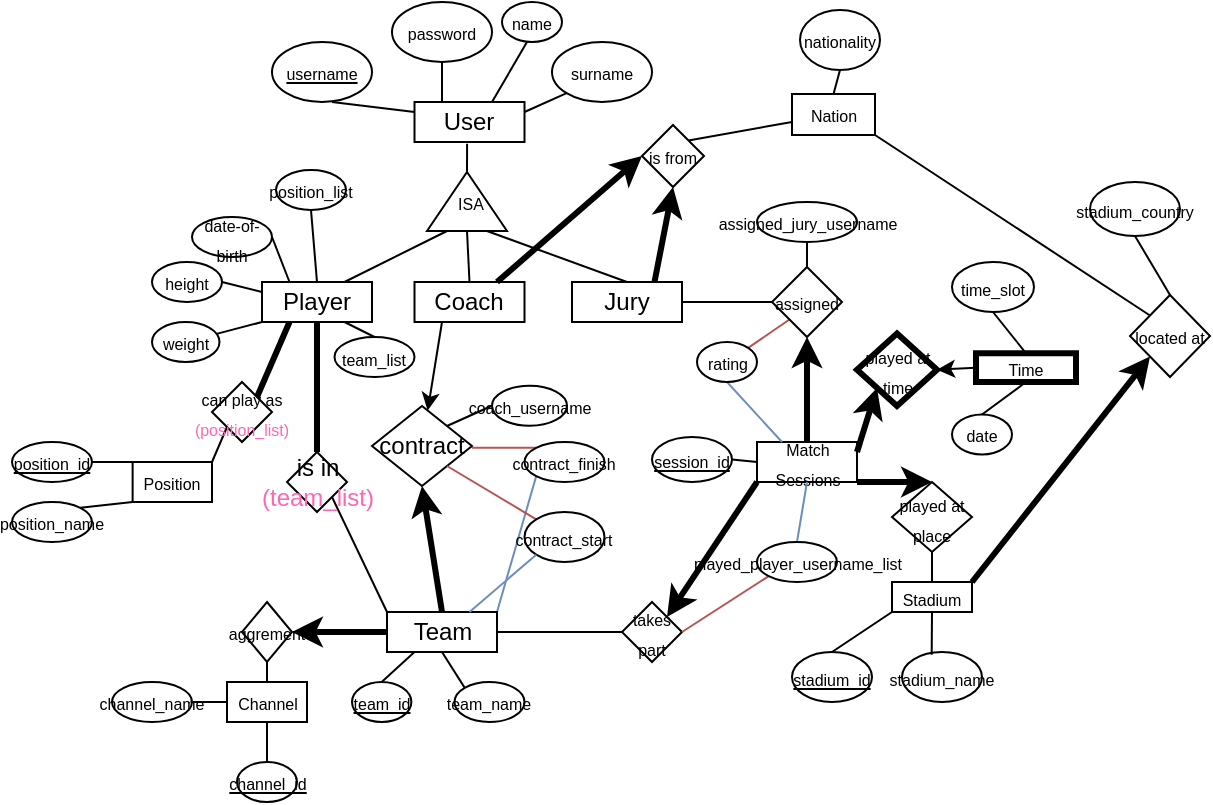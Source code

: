 <mxfile version="24.0.7" type="github">
  <diagram id="R2lEEEUBdFMjLlhIrx00" name="Page-1">
    <mxGraphModel dx="905" dy="455" grid="0" gridSize="10" guides="1" tooltips="1" connect="1" arrows="1" fold="1" page="1" pageScale="1" pageWidth="850" pageHeight="1100" background="#ffffff" math="0" shadow="0" extFonts="Permanent Marker^https://fonts.googleapis.com/css?family=Permanent+Marker">
      <root>
        <mxCell id="0" />
        <mxCell id="1" parent="0" />
        <mxCell id="NbPGqInugCmnnlXN2Xtu-7" style="rounded=0;orthogonalLoop=1;jettySize=auto;html=1;exitX=0.25;exitY=0;exitDx=0;exitDy=0;entryX=0.5;entryY=1;entryDx=0;entryDy=0;endArrow=none;endFill=0;" parent="1" source="NbPGqInugCmnnlXN2Xtu-1" target="NbPGqInugCmnnlXN2Xtu-3" edge="1">
          <mxGeometry relative="1" as="geometry" />
        </mxCell>
        <mxCell id="NbPGqInugCmnnlXN2Xtu-8" style="rounded=0;orthogonalLoop=1;jettySize=auto;html=1;exitX=0.75;exitY=0;exitDx=0;exitDy=0;entryX=0.5;entryY=1;entryDx=0;entryDy=0;endArrow=none;endFill=0;" parent="1" edge="1">
          <mxGeometry relative="1" as="geometry">
            <mxPoint x="350" y="270" as="sourcePoint" />
            <mxPoint x="367.5" y="240" as="targetPoint" />
          </mxGeometry>
        </mxCell>
        <mxCell id="NbPGqInugCmnnlXN2Xtu-11" style="rounded=0;orthogonalLoop=1;jettySize=auto;html=1;exitX=1;exitY=0.25;exitDx=0;exitDy=0;entryX=0;entryY=1;entryDx=0;entryDy=0;endArrow=none;endFill=0;" parent="1" source="NbPGqInugCmnnlXN2Xtu-1" target="NbPGqInugCmnnlXN2Xtu-5" edge="1">
          <mxGeometry relative="1" as="geometry" />
        </mxCell>
        <mxCell id="NbPGqInugCmnnlXN2Xtu-1" value="User" style="rounded=0;whiteSpace=wrap;html=1;" parent="1" vertex="1">
          <mxGeometry x="311.25" y="270" width="55" height="20" as="geometry" />
        </mxCell>
        <mxCell id="NbPGqInugCmnnlXN2Xtu-2" value="&lt;font style=&quot;font-size: 8px;&quot;&gt;&lt;u&gt;username&lt;/u&gt;&lt;/font&gt;" style="ellipse;whiteSpace=wrap;html=1;" parent="1" vertex="1">
          <mxGeometry x="240" y="240" width="50" height="30" as="geometry" />
        </mxCell>
        <mxCell id="NbPGqInugCmnnlXN2Xtu-3" value="&lt;font style=&quot;font-size: 8px;&quot;&gt;password&lt;/font&gt;" style="ellipse;whiteSpace=wrap;html=1;" parent="1" vertex="1">
          <mxGeometry x="300" y="220" width="50" height="30" as="geometry" />
        </mxCell>
        <mxCell id="NbPGqInugCmnnlXN2Xtu-4" value="&lt;font style=&quot;font-size: 8px;&quot;&gt;name&lt;/font&gt;" style="ellipse;whiteSpace=wrap;html=1;" parent="1" vertex="1">
          <mxGeometry x="355" y="220" width="30" height="20" as="geometry" />
        </mxCell>
        <mxCell id="NbPGqInugCmnnlXN2Xtu-5" value="&lt;font style=&quot;font-size: 8px;&quot;&gt;surname&lt;/font&gt;" style="ellipse;whiteSpace=wrap;html=1;" parent="1" vertex="1">
          <mxGeometry x="380" y="240" width="50" height="30" as="geometry" />
        </mxCell>
        <mxCell id="NbPGqInugCmnnlXN2Xtu-12" style="rounded=0;orthogonalLoop=1;jettySize=auto;html=1;exitX=0;exitY=0.25;exitDx=0;exitDy=0;entryX=0.6;entryY=1;entryDx=0;entryDy=0;entryPerimeter=0;endArrow=none;endFill=0;" parent="1" source="NbPGqInugCmnnlXN2Xtu-1" target="NbPGqInugCmnnlXN2Xtu-2" edge="1">
          <mxGeometry relative="1" as="geometry" />
        </mxCell>
        <mxCell id="NbPGqInugCmnnlXN2Xtu-14" value="" style="triangle;whiteSpace=wrap;html=1;rotation=-90;" parent="1" vertex="1">
          <mxGeometry x="322.75" y="299.75" width="29.5" height="40" as="geometry" />
        </mxCell>
        <mxCell id="NbPGqInugCmnnlXN2Xtu-15" value="&lt;font style=&quot;font-size: 8px;&quot;&gt;ISA&lt;/font&gt;" style="text;html=1;align=center;verticalAlign=middle;whiteSpace=wrap;rounded=0;" parent="1" vertex="1">
          <mxGeometry x="322.5" y="312.5" width="32.5" height="15" as="geometry" />
        </mxCell>
        <mxCell id="NbPGqInugCmnnlXN2Xtu-20" style="rounded=0;orthogonalLoop=1;jettySize=auto;html=1;exitX=0.75;exitY=0;exitDx=0;exitDy=0;entryX=0;entryY=0.25;entryDx=0;entryDy=0;endArrow=none;endFill=0;" parent="1" source="NbPGqInugCmnnlXN2Xtu-17" target="NbPGqInugCmnnlXN2Xtu-14" edge="1">
          <mxGeometry relative="1" as="geometry" />
        </mxCell>
        <mxCell id="NbPGqInugCmnnlXN2Xtu-30" style="rounded=0;orthogonalLoop=1;jettySize=auto;html=1;exitX=0.25;exitY=0;exitDx=0;exitDy=0;entryX=1;entryY=0.5;entryDx=0;entryDy=0;endArrow=none;endFill=0;" parent="1" source="NbPGqInugCmnnlXN2Xtu-17" target="NbPGqInugCmnnlXN2Xtu-26" edge="1">
          <mxGeometry relative="1" as="geometry" />
        </mxCell>
        <mxCell id="NbPGqInugCmnnlXN2Xtu-33" style="rounded=0;orthogonalLoop=1;jettySize=auto;html=1;exitX=0;exitY=1;exitDx=0;exitDy=0;endArrow=none;endFill=0;" parent="1" source="NbPGqInugCmnnlXN2Xtu-17" target="NbPGqInugCmnnlXN2Xtu-28" edge="1">
          <mxGeometry relative="1" as="geometry" />
        </mxCell>
        <mxCell id="NbPGqInugCmnnlXN2Xtu-45" style="rounded=0;orthogonalLoop=1;jettySize=auto;html=1;exitX=0.25;exitY=1;exitDx=0;exitDy=0;entryX=1;entryY=0;entryDx=0;entryDy=0;endArrow=none;endFill=0;strokeWidth=3;" parent="1" source="NbPGqInugCmnnlXN2Xtu-17" target="NbPGqInugCmnnlXN2Xtu-44" edge="1">
          <mxGeometry relative="1" as="geometry" />
        </mxCell>
        <mxCell id="NbPGqInugCmnnlXN2Xtu-56" style="rounded=0;orthogonalLoop=1;jettySize=auto;html=1;exitX=0.5;exitY=1;exitDx=0;exitDy=0;entryX=0.5;entryY=0;entryDx=0;entryDy=0;endArrow=none;endFill=0;strokeWidth=3;" parent="1" source="NbPGqInugCmnnlXN2Xtu-17" target="NbPGqInugCmnnlXN2Xtu-55" edge="1">
          <mxGeometry relative="1" as="geometry" />
        </mxCell>
        <mxCell id="NbPGqInugCmnnlXN2Xtu-17" value="Player" style="rounded=0;whiteSpace=wrap;html=1;" parent="1" vertex="1">
          <mxGeometry x="235" y="360" width="55" height="20" as="geometry" />
        </mxCell>
        <mxCell id="NbPGqInugCmnnlXN2Xtu-21" style="rounded=0;orthogonalLoop=1;jettySize=auto;html=1;exitX=0.5;exitY=0;exitDx=0;exitDy=0;entryX=0;entryY=0.5;entryDx=0;entryDy=0;endArrow=none;endFill=0;" parent="1" source="NbPGqInugCmnnlXN2Xtu-18" target="NbPGqInugCmnnlXN2Xtu-14" edge="1">
          <mxGeometry relative="1" as="geometry" />
        </mxCell>
        <mxCell id="NbPGqInugCmnnlXN2Xtu-41" style="rounded=0;orthogonalLoop=1;jettySize=auto;html=1;exitX=0.25;exitY=1;exitDx=0;exitDy=0;" parent="1" source="NbPGqInugCmnnlXN2Xtu-18" target="NbPGqInugCmnnlXN2Xtu-38" edge="1">
          <mxGeometry relative="1" as="geometry" />
        </mxCell>
        <mxCell id="NbPGqInugCmnnlXN2Xtu-18" value="Coach" style="rounded=0;whiteSpace=wrap;html=1;" parent="1" vertex="1">
          <mxGeometry x="311.25" y="360" width="55" height="20" as="geometry" />
        </mxCell>
        <mxCell id="NbPGqInugCmnnlXN2Xtu-22" style="rounded=0;orthogonalLoop=1;jettySize=auto;html=1;exitX=0.5;exitY=0;exitDx=0;exitDy=0;entryX=0;entryY=0.75;entryDx=0;entryDy=0;endArrow=none;endFill=0;" parent="1" source="NbPGqInugCmnnlXN2Xtu-19" target="NbPGqInugCmnnlXN2Xtu-14" edge="1">
          <mxGeometry relative="1" as="geometry" />
        </mxCell>
        <mxCell id="NbPGqInugCmnnlXN2Xtu-90" style="edgeStyle=orthogonalEdgeStyle;rounded=0;orthogonalLoop=1;jettySize=auto;html=1;exitX=1;exitY=0.5;exitDx=0;exitDy=0;entryX=0;entryY=0.5;entryDx=0;entryDy=0;endArrow=none;endFill=0;" parent="1" source="NbPGqInugCmnnlXN2Xtu-19" target="NbPGqInugCmnnlXN2Xtu-58" edge="1">
          <mxGeometry relative="1" as="geometry" />
        </mxCell>
        <mxCell id="RCbBzKasgjA7PgLbYBkf-12" style="rounded=0;orthogonalLoop=1;jettySize=auto;html=1;exitX=0.75;exitY=0;exitDx=0;exitDy=0;entryX=0.5;entryY=1;entryDx=0;entryDy=0;strokeWidth=3;" parent="1" source="NbPGqInugCmnnlXN2Xtu-19" target="RCbBzKasgjA7PgLbYBkf-11" edge="1">
          <mxGeometry relative="1" as="geometry" />
        </mxCell>
        <mxCell id="NbPGqInugCmnnlXN2Xtu-19" value="Jury" style="rounded=0;whiteSpace=wrap;html=1;" parent="1" vertex="1">
          <mxGeometry x="390" y="360" width="55" height="20" as="geometry" />
        </mxCell>
        <mxCell id="NbPGqInugCmnnlXN2Xtu-26" value="&lt;font style=&quot;font-size: 8px;&quot;&gt;date-of-birth&lt;/font&gt;" style="ellipse;whiteSpace=wrap;html=1;" parent="1" vertex="1">
          <mxGeometry x="200" y="327.5" width="40" height="20" as="geometry" />
        </mxCell>
        <mxCell id="NbPGqInugCmnnlXN2Xtu-27" value="&lt;font style=&quot;font-size: 8px;&quot;&gt;height&lt;/font&gt;" style="ellipse;whiteSpace=wrap;html=1;" parent="1" vertex="1">
          <mxGeometry x="180" y="350" width="35" height="20" as="geometry" />
        </mxCell>
        <mxCell id="NbPGqInugCmnnlXN2Xtu-28" value="&lt;font style=&quot;font-size: 8px;&quot;&gt;weight&lt;/font&gt;" style="ellipse;whiteSpace=wrap;html=1;" parent="1" vertex="1">
          <mxGeometry x="180" y="380" width="33.75" height="20" as="geometry" />
        </mxCell>
        <mxCell id="NbPGqInugCmnnlXN2Xtu-32" style="rounded=0;orthogonalLoop=1;jettySize=auto;html=1;exitX=0;exitY=0.25;exitDx=0;exitDy=0;entryX=1;entryY=0.5;entryDx=0;entryDy=0;endArrow=none;endFill=0;" parent="1" source="NbPGqInugCmnnlXN2Xtu-17" target="NbPGqInugCmnnlXN2Xtu-27" edge="1">
          <mxGeometry relative="1" as="geometry" />
        </mxCell>
        <mxCell id="NbPGqInugCmnnlXN2Xtu-37" style="edgeStyle=orthogonalEdgeStyle;rounded=0;orthogonalLoop=1;jettySize=auto;html=1;exitX=1;exitY=0.5;exitDx=0;exitDy=0;entryX=0.478;entryY=1.042;entryDx=0;entryDy=0;entryPerimeter=0;endArrow=none;endFill=0;" parent="1" source="NbPGqInugCmnnlXN2Xtu-14" target="NbPGqInugCmnnlXN2Xtu-1" edge="1">
          <mxGeometry relative="1" as="geometry" />
        </mxCell>
        <mxCell id="NbPGqInugCmnnlXN2Xtu-68" style="rounded=0;orthogonalLoop=1;jettySize=auto;html=1;exitX=1;exitY=0;exitDx=0;exitDy=0;entryX=0;entryY=0.5;entryDx=0;entryDy=0;endArrow=none;endFill=0;" parent="1" source="NbPGqInugCmnnlXN2Xtu-38" target="NbPGqInugCmnnlXN2Xtu-64" edge="1">
          <mxGeometry relative="1" as="geometry" />
        </mxCell>
        <mxCell id="NbPGqInugCmnnlXN2Xtu-70" style="rounded=0;orthogonalLoop=1;jettySize=auto;html=1;exitX=1;exitY=0;exitDx=0;exitDy=0;entryX=0;entryY=1;entryDx=0;entryDy=0;endArrow=none;endFill=0;fillColor=#dae8fc;strokeColor=#6c8ebf;" parent="1" source="NbPGqInugCmnnlXN2Xtu-39" target="NbPGqInugCmnnlXN2Xtu-66" edge="1">
          <mxGeometry relative="1" as="geometry" />
        </mxCell>
        <mxCell id="NbPGqInugCmnnlXN2Xtu-38" value="contract" style="rhombus;whiteSpace=wrap;html=1;" parent="1" vertex="1">
          <mxGeometry x="290" y="422" width="50" height="40" as="geometry" />
        </mxCell>
        <mxCell id="NbPGqInugCmnnlXN2Xtu-43" style="rounded=0;orthogonalLoop=1;jettySize=auto;html=1;exitX=0.5;exitY=0;exitDx=0;exitDy=0;entryX=0.5;entryY=1;entryDx=0;entryDy=0;strokeWidth=3;" parent="1" source="NbPGqInugCmnnlXN2Xtu-39" target="NbPGqInugCmnnlXN2Xtu-38" edge="1">
          <mxGeometry relative="1" as="geometry" />
        </mxCell>
        <mxCell id="NbPGqInugCmnnlXN2Xtu-72" style="rounded=0;orthogonalLoop=1;jettySize=auto;html=1;exitX=0.25;exitY=1;exitDx=0;exitDy=0;entryX=0.5;entryY=0;entryDx=0;entryDy=0;endArrow=none;endFill=0;" parent="1" source="NbPGqInugCmnnlXN2Xtu-39" target="NbPGqInugCmnnlXN2Xtu-62" edge="1">
          <mxGeometry relative="1" as="geometry" />
        </mxCell>
        <mxCell id="NbPGqInugCmnnlXN2Xtu-73" style="rounded=0;orthogonalLoop=1;jettySize=auto;html=1;exitX=0.5;exitY=1;exitDx=0;exitDy=0;entryX=0;entryY=0;entryDx=0;entryDy=0;endArrow=none;endFill=0;" parent="1" source="NbPGqInugCmnnlXN2Xtu-39" target="NbPGqInugCmnnlXN2Xtu-63" edge="1">
          <mxGeometry relative="1" as="geometry" />
        </mxCell>
        <mxCell id="NbPGqInugCmnnlXN2Xtu-92" style="rounded=0;orthogonalLoop=1;jettySize=auto;html=1;exitX=0;exitY=0.5;exitDx=0;exitDy=0;entryX=1;entryY=0.5;entryDx=0;entryDy=0;strokeWidth=3;" parent="1" source="NbPGqInugCmnnlXN2Xtu-39" target="NbPGqInugCmnnlXN2Xtu-80" edge="1">
          <mxGeometry relative="1" as="geometry" />
        </mxCell>
        <mxCell id="NbPGqInugCmnnlXN2Xtu-95" style="edgeStyle=orthogonalEdgeStyle;rounded=0;orthogonalLoop=1;jettySize=auto;html=1;exitX=1;exitY=0.5;exitDx=0;exitDy=0;entryX=0;entryY=0.5;entryDx=0;entryDy=0;endArrow=none;endFill=0;" parent="1" source="NbPGqInugCmnnlXN2Xtu-39" target="NbPGqInugCmnnlXN2Xtu-94" edge="1">
          <mxGeometry relative="1" as="geometry" />
        </mxCell>
        <mxCell id="NbPGqInugCmnnlXN2Xtu-39" value="Team" style="rounded=0;whiteSpace=wrap;html=1;" parent="1" vertex="1">
          <mxGeometry x="297.5" y="525" width="55" height="20" as="geometry" />
        </mxCell>
        <mxCell id="NbPGqInugCmnnlXN2Xtu-47" style="rounded=0;orthogonalLoop=1;jettySize=auto;html=1;exitX=0;exitY=1;exitDx=0;exitDy=0;entryX=1;entryY=0;entryDx=0;entryDy=0;endArrow=none;endFill=0;" parent="1" source="NbPGqInugCmnnlXN2Xtu-44" target="NbPGqInugCmnnlXN2Xtu-46" edge="1">
          <mxGeometry relative="1" as="geometry" />
        </mxCell>
        <mxCell id="NbPGqInugCmnnlXN2Xtu-76" style="rounded=0;orthogonalLoop=1;jettySize=auto;html=1;exitX=0.5;exitY=0;exitDx=0;exitDy=0;entryX=0.5;entryY=1;entryDx=0;entryDy=0;endArrow=none;endFill=0;" parent="1" source="NbPGqInugCmnnlXN2Xtu-17" target="NbPGqInugCmnnlXN2Xtu-75" edge="1">
          <mxGeometry relative="1" as="geometry" />
        </mxCell>
        <mxCell id="NbPGqInugCmnnlXN2Xtu-44" value="&lt;font style=&quot;font-size: 8px;&quot;&gt;can play as &lt;font color=&quot;#ff66b3&quot;&gt;(position_list)&lt;/font&gt;&lt;/font&gt;" style="rhombus;whiteSpace=wrap;html=1;strokeWidth=1;" parent="1" vertex="1">
          <mxGeometry x="210" y="410" width="30" height="30" as="geometry" />
        </mxCell>
        <mxCell id="NbPGqInugCmnnlXN2Xtu-51" style="rounded=0;orthogonalLoop=1;jettySize=auto;html=1;exitX=0;exitY=0;exitDx=0;exitDy=0;entryX=1;entryY=0.5;entryDx=0;entryDy=0;endArrow=none;endFill=0;" parent="1" source="NbPGqInugCmnnlXN2Xtu-46" target="NbPGqInugCmnnlXN2Xtu-48" edge="1">
          <mxGeometry relative="1" as="geometry" />
        </mxCell>
        <mxCell id="NbPGqInugCmnnlXN2Xtu-52" style="rounded=0;orthogonalLoop=1;jettySize=auto;html=1;exitX=0;exitY=1;exitDx=0;exitDy=0;entryX=1;entryY=0;entryDx=0;entryDy=0;endArrow=none;endFill=0;" parent="1" source="NbPGqInugCmnnlXN2Xtu-46" target="NbPGqInugCmnnlXN2Xtu-49" edge="1">
          <mxGeometry relative="1" as="geometry" />
        </mxCell>
        <mxCell id="NbPGqInugCmnnlXN2Xtu-46" value="&lt;font style=&quot;font-size: 8px;&quot;&gt;Position&lt;/font&gt;" style="rounded=0;whiteSpace=wrap;html=1;strokeWidth=1;" parent="1" vertex="1">
          <mxGeometry x="170.31" y="450" width="39.69" height="20" as="geometry" />
        </mxCell>
        <mxCell id="NbPGqInugCmnnlXN2Xtu-48" value="&lt;font style=&quot;font-size: 8px;&quot;&gt;&lt;u&gt;position_id&lt;/u&gt;&lt;/font&gt;" style="ellipse;whiteSpace=wrap;html=1;" parent="1" vertex="1">
          <mxGeometry x="110" y="440" width="40" height="20" as="geometry" />
        </mxCell>
        <mxCell id="NbPGqInugCmnnlXN2Xtu-49" value="&lt;font style=&quot;font-size: 8px;&quot;&gt;position_name&lt;/font&gt;" style="ellipse;whiteSpace=wrap;html=1;" parent="1" vertex="1">
          <mxGeometry x="110" y="470" width="40" height="20" as="geometry" />
        </mxCell>
        <mxCell id="NbPGqInugCmnnlXN2Xtu-61" style="edgeStyle=orthogonalEdgeStyle;rounded=0;orthogonalLoop=1;jettySize=auto;html=1;exitX=0.5;exitY=0;exitDx=0;exitDy=0;entryX=0.5;entryY=1;entryDx=0;entryDy=0;strokeWidth=3;" parent="1" source="NbPGqInugCmnnlXN2Xtu-54" target="NbPGqInugCmnnlXN2Xtu-58" edge="1">
          <mxGeometry relative="1" as="geometry" />
        </mxCell>
        <mxCell id="NbPGqInugCmnnlXN2Xtu-96" style="rounded=0;orthogonalLoop=1;jettySize=auto;html=1;exitX=0;exitY=1;exitDx=0;exitDy=0;entryX=1;entryY=0;entryDx=0;entryDy=0;endArrow=classic;endFill=1;strokeWidth=3;" parent="1" source="NbPGqInugCmnnlXN2Xtu-54" target="NbPGqInugCmnnlXN2Xtu-94" edge="1">
          <mxGeometry relative="1" as="geometry" />
        </mxCell>
        <mxCell id="NbPGqInugCmnnlXN2Xtu-108" style="rounded=0;orthogonalLoop=1;jettySize=auto;html=1;exitX=1;exitY=1;exitDx=0;exitDy=0;entryX=0.5;entryY=0;entryDx=0;entryDy=0;endArrow=classic;endFill=1;strokeWidth=3;" parent="1" source="NbPGqInugCmnnlXN2Xtu-54" target="NbPGqInugCmnnlXN2Xtu-107" edge="1">
          <mxGeometry relative="1" as="geometry" />
        </mxCell>
        <mxCell id="NbPGqInugCmnnlXN2Xtu-118" style="rounded=0;orthogonalLoop=1;jettySize=auto;html=1;exitX=0;exitY=0.5;exitDx=0;exitDy=0;entryX=1;entryY=0.5;entryDx=0;entryDy=0;endArrow=none;endFill=0;" parent="1" source="NbPGqInugCmnnlXN2Xtu-54" target="NbPGqInugCmnnlXN2Xtu-99" edge="1">
          <mxGeometry relative="1" as="geometry" />
        </mxCell>
        <mxCell id="NbPGqInugCmnnlXN2Xtu-54" value="&lt;font style=&quot;font-size: 8px;&quot;&gt;Match Sessions&lt;/font&gt;" style="rounded=0;whiteSpace=wrap;html=1;" parent="1" vertex="1">
          <mxGeometry x="482.5" y="440" width="50" height="20" as="geometry" />
        </mxCell>
        <mxCell id="NbPGqInugCmnnlXN2Xtu-71" style="rounded=0;orthogonalLoop=1;jettySize=auto;html=1;exitX=1;exitY=1;exitDx=0;exitDy=0;entryX=0;entryY=0;entryDx=0;entryDy=0;endArrow=none;endFill=0;" parent="1" source="NbPGqInugCmnnlXN2Xtu-55" target="NbPGqInugCmnnlXN2Xtu-39" edge="1">
          <mxGeometry relative="1" as="geometry" />
        </mxCell>
        <mxCell id="NbPGqInugCmnnlXN2Xtu-78" style="rounded=0;orthogonalLoop=1;jettySize=auto;html=1;exitX=0.75;exitY=1;exitDx=0;exitDy=0;entryX=0.5;entryY=0;entryDx=0;entryDy=0;endArrow=none;endFill=0;" parent="1" source="NbPGqInugCmnnlXN2Xtu-17" target="NbPGqInugCmnnlXN2Xtu-77" edge="1">
          <mxGeometry relative="1" as="geometry" />
        </mxCell>
        <mxCell id="NbPGqInugCmnnlXN2Xtu-55" value="is in &lt;font color=&quot;#ff66b3&quot;&gt;(team_list)&lt;/font&gt;" style="rhombus;whiteSpace=wrap;html=1;" parent="1" vertex="1">
          <mxGeometry x="247.5" y="445" width="30" height="30" as="geometry" />
        </mxCell>
        <mxCell id="NbPGqInugCmnnlXN2Xtu-124" style="edgeStyle=orthogonalEdgeStyle;rounded=0;orthogonalLoop=1;jettySize=auto;html=1;exitX=0.5;exitY=0;exitDx=0;exitDy=0;entryX=0.5;entryY=1;entryDx=0;entryDy=0;endArrow=none;endFill=0;" parent="1" source="NbPGqInugCmnnlXN2Xtu-58" target="NbPGqInugCmnnlXN2Xtu-122" edge="1">
          <mxGeometry relative="1" as="geometry" />
        </mxCell>
        <mxCell id="NbPGqInugCmnnlXN2Xtu-125" style="rounded=0;orthogonalLoop=1;jettySize=auto;html=1;exitX=0.25;exitY=0;exitDx=0;exitDy=0;entryX=0.5;entryY=1;entryDx=0;entryDy=0;endArrow=none;endFill=0;fillColor=#dae8fc;strokeColor=#6c8ebf;" parent="1" source="NbPGqInugCmnnlXN2Xtu-54" target="NbPGqInugCmnnlXN2Xtu-123" edge="1">
          <mxGeometry relative="1" as="geometry" />
        </mxCell>
        <mxCell id="S4R2zJ4BRLTwstl_iwtd-6" style="rounded=0;orthogonalLoop=1;jettySize=auto;html=1;exitX=0;exitY=1;exitDx=0;exitDy=0;entryX=1;entryY=0;entryDx=0;entryDy=0;endArrow=none;endFill=0;fillColor=#f8cecc;strokeColor=#b85450;" edge="1" parent="1" source="NbPGqInugCmnnlXN2Xtu-58" target="NbPGqInugCmnnlXN2Xtu-123">
          <mxGeometry relative="1" as="geometry" />
        </mxCell>
        <mxCell id="NbPGqInugCmnnlXN2Xtu-58" value="&lt;font style=&quot;font-size: 8px;&quot;&gt;assigned&lt;/font&gt;" style="rhombus;whiteSpace=wrap;html=1;" parent="1" vertex="1">
          <mxGeometry x="490" y="352.5" width="35" height="35" as="geometry" />
        </mxCell>
        <mxCell id="NbPGqInugCmnnlXN2Xtu-62" value="&lt;font style=&quot;font-size: 8px;&quot;&gt;&lt;u&gt;team_id&lt;/u&gt;&lt;/font&gt;" style="ellipse;whiteSpace=wrap;html=1;" parent="1" vertex="1">
          <mxGeometry x="280" y="560" width="29.69" height="20" as="geometry" />
        </mxCell>
        <mxCell id="NbPGqInugCmnnlXN2Xtu-63" value="&lt;font style=&quot;font-size: 8px;&quot;&gt;team_name&lt;/font&gt;" style="ellipse;whiteSpace=wrap;html=1;" parent="1" vertex="1">
          <mxGeometry x="331.25" y="560" width="35" height="20" as="geometry" />
        </mxCell>
        <mxCell id="NbPGqInugCmnnlXN2Xtu-64" value="&lt;font style=&quot;font-size: 8px;&quot;&gt;coach_username&lt;/font&gt;" style="ellipse;whiteSpace=wrap;html=1;" parent="1" vertex="1">
          <mxGeometry x="350" y="411.88" width="37.5" height="20" as="geometry" />
        </mxCell>
        <mxCell id="S4R2zJ4BRLTwstl_iwtd-3" style="rounded=0;orthogonalLoop=1;jettySize=auto;html=1;exitX=0;exitY=0;exitDx=0;exitDy=0;entryX=1;entryY=1;entryDx=0;entryDy=0;fillColor=#f8cecc;strokeColor=#b85450;endArrow=none;endFill=0;" edge="1" parent="1" source="NbPGqInugCmnnlXN2Xtu-65" target="NbPGqInugCmnnlXN2Xtu-38">
          <mxGeometry relative="1" as="geometry" />
        </mxCell>
        <mxCell id="NbPGqInugCmnnlXN2Xtu-65" value="&lt;font style=&quot;font-size: 8px;&quot;&gt;contract_start&lt;/font&gt;" style="ellipse;whiteSpace=wrap;html=1;" parent="1" vertex="1">
          <mxGeometry x="366.25" y="475" width="40" height="25" as="geometry" />
        </mxCell>
        <mxCell id="S4R2zJ4BRLTwstl_iwtd-2" style="edgeStyle=orthogonalEdgeStyle;rounded=0;orthogonalLoop=1;jettySize=auto;html=1;exitX=0;exitY=0;exitDx=0;exitDy=0;entryX=1;entryY=0.5;entryDx=0;entryDy=0;endArrow=none;endFill=0;fillColor=#f8cecc;strokeColor=#b85450;" edge="1" parent="1" source="NbPGqInugCmnnlXN2Xtu-66" target="NbPGqInugCmnnlXN2Xtu-38">
          <mxGeometry relative="1" as="geometry" />
        </mxCell>
        <mxCell id="NbPGqInugCmnnlXN2Xtu-66" value="&lt;font style=&quot;font-size: 8px;&quot;&gt;contract_finish&lt;/font&gt;" style="ellipse;whiteSpace=wrap;html=1;" parent="1" vertex="1">
          <mxGeometry x="366.25" y="440" width="40" height="20" as="geometry" />
        </mxCell>
        <mxCell id="NbPGqInugCmnnlXN2Xtu-69" style="rounded=0;orthogonalLoop=1;jettySize=auto;html=1;entryX=0;entryY=1;entryDx=0;entryDy=0;endArrow=none;endFill=0;exitX=0.75;exitY=0;exitDx=0;exitDy=0;fillColor=#dae8fc;strokeColor=#6c8ebf;" parent="1" source="NbPGqInugCmnnlXN2Xtu-39" target="NbPGqInugCmnnlXN2Xtu-65" edge="1">
          <mxGeometry relative="1" as="geometry">
            <mxPoint x="350" y="460" as="sourcePoint" />
          </mxGeometry>
        </mxCell>
        <mxCell id="NbPGqInugCmnnlXN2Xtu-75" value="&lt;font style=&quot;font-size: 8px;&quot;&gt;position_list&lt;/font&gt;" style="ellipse;whiteSpace=wrap;html=1;" parent="1" vertex="1">
          <mxGeometry x="242" y="304" width="35" height="20" as="geometry" />
        </mxCell>
        <mxCell id="NbPGqInugCmnnlXN2Xtu-77" value="&lt;font style=&quot;font-size: 8px;&quot;&gt;team_list&lt;/font&gt;" style="ellipse;whiteSpace=wrap;html=1;" parent="1" vertex="1">
          <mxGeometry x="271.25" y="387.5" width="40" height="20" as="geometry" />
        </mxCell>
        <mxCell id="NbPGqInugCmnnlXN2Xtu-79" value="&lt;font style=&quot;font-size: 8px;&quot;&gt;&lt;u&gt;channel_id&lt;/u&gt;&lt;/font&gt;" style="ellipse;whiteSpace=wrap;html=1;" parent="1" vertex="1">
          <mxGeometry x="222.5" y="600" width="30" height="20" as="geometry" />
        </mxCell>
        <mxCell id="NbPGqInugCmnnlXN2Xtu-80" value="&lt;font style=&quot;font-size: 8px;&quot;&gt;aggrement&lt;/font&gt;" style="rhombus;whiteSpace=wrap;html=1;" parent="1" vertex="1">
          <mxGeometry x="225" y="520" width="25" height="30" as="geometry" />
        </mxCell>
        <mxCell id="NbPGqInugCmnnlXN2Xtu-127" style="rounded=0;orthogonalLoop=1;jettySize=auto;html=1;exitX=0;exitY=0.5;exitDx=0;exitDy=0;entryX=1;entryY=0.5;entryDx=0;entryDy=0;endArrow=none;endFill=0;" parent="1" source="NbPGqInugCmnnlXN2Xtu-81" target="NbPGqInugCmnnlXN2Xtu-126" edge="1">
          <mxGeometry relative="1" as="geometry" />
        </mxCell>
        <mxCell id="NbPGqInugCmnnlXN2Xtu-81" value="&lt;font style=&quot;font-size: 8px;&quot;&gt;Channel&lt;/font&gt;" style="rounded=0;whiteSpace=wrap;html=1;" parent="1" vertex="1">
          <mxGeometry x="217.5" y="560" width="40" height="20" as="geometry" />
        </mxCell>
        <mxCell id="NbPGqInugCmnnlXN2Xtu-84" style="rounded=0;orthogonalLoop=1;jettySize=auto;html=1;exitX=0.5;exitY=1;exitDx=0;exitDy=0;entryX=0.5;entryY=0;entryDx=0;entryDy=0;endArrow=none;endFill=0;" parent="1" source="NbPGqInugCmnnlXN2Xtu-81" target="NbPGqInugCmnnlXN2Xtu-79" edge="1">
          <mxGeometry relative="1" as="geometry" />
        </mxCell>
        <mxCell id="NbPGqInugCmnnlXN2Xtu-93" style="rounded=0;orthogonalLoop=1;jettySize=auto;html=1;exitX=0.5;exitY=1;exitDx=0;exitDy=0;entryX=0.5;entryY=0;entryDx=0;entryDy=0;endArrow=none;endFill=0;" parent="1" source="NbPGqInugCmnnlXN2Xtu-80" target="NbPGqInugCmnnlXN2Xtu-81" edge="1">
          <mxGeometry relative="1" as="geometry" />
        </mxCell>
        <mxCell id="NbPGqInugCmnnlXN2Xtu-98" style="rounded=0;orthogonalLoop=1;jettySize=auto;html=1;entryX=0.5;entryY=0;entryDx=0;entryDy=0;endArrow=none;endFill=0;exitX=0.5;exitY=1;exitDx=0;exitDy=0;fillColor=#dae8fc;strokeColor=#6c8ebf;" parent="1" source="NbPGqInugCmnnlXN2Xtu-54" target="NbPGqInugCmnnlXN2Xtu-97" edge="1">
          <mxGeometry relative="1" as="geometry">
            <mxPoint x="488" y="486" as="sourcePoint" />
          </mxGeometry>
        </mxCell>
        <mxCell id="NbPGqInugCmnnlXN2Xtu-94" value="&lt;font style=&quot;font-size: 8px;&quot;&gt;takes part&lt;/font&gt;" style="rhombus;whiteSpace=wrap;html=1;" parent="1" vertex="1">
          <mxGeometry x="415" y="520" width="30" height="30" as="geometry" />
        </mxCell>
        <mxCell id="S4R2zJ4BRLTwstl_iwtd-5" style="rounded=0;orthogonalLoop=1;jettySize=auto;html=1;exitX=0;exitY=1;exitDx=0;exitDy=0;entryX=1;entryY=0.5;entryDx=0;entryDy=0;endArrow=none;endFill=0;fillColor=#f8cecc;strokeColor=#b85450;" edge="1" parent="1" source="NbPGqInugCmnnlXN2Xtu-97" target="NbPGqInugCmnnlXN2Xtu-94">
          <mxGeometry relative="1" as="geometry" />
        </mxCell>
        <mxCell id="NbPGqInugCmnnlXN2Xtu-97" value="&lt;font style=&quot;font-size: 8px;&quot;&gt;played_player_username_list&lt;/font&gt;" style="ellipse;whiteSpace=wrap;html=1;" parent="1" vertex="1">
          <mxGeometry x="482.5" y="490" width="40" height="20" as="geometry" />
        </mxCell>
        <mxCell id="NbPGqInugCmnnlXN2Xtu-99" value="&lt;font style=&quot;font-size: 8px;&quot;&gt;&lt;u&gt;session_id&lt;/u&gt;&lt;/font&gt;" style="ellipse;whiteSpace=wrap;html=1;" parent="1" vertex="1">
          <mxGeometry x="430" y="437.5" width="40" height="22.5" as="geometry" />
        </mxCell>
        <mxCell id="NbPGqInugCmnnlXN2Xtu-107" value="&lt;font style=&quot;font-size: 8px;&quot;&gt;played at place&lt;/font&gt;" style="rhombus;whiteSpace=wrap;html=1;" parent="1" vertex="1">
          <mxGeometry x="550" y="460" width="40" height="35" as="geometry" />
        </mxCell>
        <mxCell id="NbPGqInugCmnnlXN2Xtu-110" style="edgeStyle=orthogonalEdgeStyle;rounded=0;orthogonalLoop=1;jettySize=auto;html=1;exitX=0.5;exitY=0;exitDx=0;exitDy=0;entryX=0.5;entryY=1;entryDx=0;entryDy=0;endArrow=none;endFill=0;" parent="1" source="NbPGqInugCmnnlXN2Xtu-109" target="NbPGqInugCmnnlXN2Xtu-107" edge="1">
          <mxGeometry relative="1" as="geometry" />
        </mxCell>
        <mxCell id="NbPGqInugCmnnlXN2Xtu-114" style="rounded=0;orthogonalLoop=1;jettySize=auto;html=1;exitX=0;exitY=1;exitDx=0;exitDy=0;entryX=0.5;entryY=0;entryDx=0;entryDy=0;endArrow=none;endFill=0;" parent="1" source="NbPGqInugCmnnlXN2Xtu-109" target="NbPGqInugCmnnlXN2Xtu-111" edge="1">
          <mxGeometry relative="1" as="geometry" />
        </mxCell>
        <mxCell id="NbPGqInugCmnnlXN2Xtu-109" value="&lt;font style=&quot;font-size: 8px;&quot;&gt;Stadium&lt;/font&gt;" style="rounded=0;whiteSpace=wrap;html=1;" parent="1" vertex="1">
          <mxGeometry x="550" y="510" width="40" height="15" as="geometry" />
        </mxCell>
        <mxCell id="NbPGqInugCmnnlXN2Xtu-111" value="&lt;font style=&quot;font-size: 8px;&quot;&gt;&lt;u&gt;stadium_id&lt;/u&gt;&lt;/font&gt;" style="ellipse;whiteSpace=wrap;html=1;" parent="1" vertex="1">
          <mxGeometry x="500" y="545" width="40" height="25" as="geometry" />
        </mxCell>
        <mxCell id="NbPGqInugCmnnlXN2Xtu-112" value="&lt;font style=&quot;font-size: 8px;&quot;&gt;stadium_name&lt;/font&gt;" style="ellipse;whiteSpace=wrap;html=1;" parent="1" vertex="1">
          <mxGeometry x="555" y="545" width="40" height="25" as="geometry" />
        </mxCell>
        <mxCell id="NbPGqInugCmnnlXN2Xtu-115" style="rounded=0;orthogonalLoop=1;jettySize=auto;html=1;exitX=0.5;exitY=1;exitDx=0;exitDy=0;entryX=0.371;entryY=0.057;entryDx=0;entryDy=0;entryPerimeter=0;endArrow=none;endFill=0;" parent="1" source="NbPGqInugCmnnlXN2Xtu-109" target="NbPGqInugCmnnlXN2Xtu-112" edge="1">
          <mxGeometry relative="1" as="geometry" />
        </mxCell>
        <mxCell id="NbPGqInugCmnnlXN2Xtu-120" value="&lt;font style=&quot;font-size: 8px;&quot;&gt;date&lt;/font&gt;" style="ellipse;whiteSpace=wrap;html=1;" parent="1" vertex="1">
          <mxGeometry x="580" y="426.25" width="30" height="20" as="geometry" />
        </mxCell>
        <mxCell id="NbPGqInugCmnnlXN2Xtu-121" style="rounded=0;orthogonalLoop=1;jettySize=auto;html=1;exitX=0.5;exitY=1;exitDx=0;exitDy=0;entryX=0.5;entryY=0;entryDx=0;entryDy=0;endArrow=none;endFill=0;" parent="1" source="mSheaMGrgmXsFjMUXhLI-4" target="NbPGqInugCmnnlXN2Xtu-120" edge="1">
          <mxGeometry relative="1" as="geometry" />
        </mxCell>
        <mxCell id="NbPGqInugCmnnlXN2Xtu-122" value="&lt;font style=&quot;font-size: 8px;&quot;&gt;assigned_jury_username&lt;/font&gt;" style="ellipse;whiteSpace=wrap;html=1;" parent="1" vertex="1">
          <mxGeometry x="482.5" y="320" width="50" height="20" as="geometry" />
        </mxCell>
        <mxCell id="NbPGqInugCmnnlXN2Xtu-123" value="&lt;font style=&quot;font-size: 8px;&quot;&gt;rating&lt;/font&gt;" style="ellipse;whiteSpace=wrap;html=1;" parent="1" vertex="1">
          <mxGeometry x="452.5" y="390" width="30" height="20" as="geometry" />
        </mxCell>
        <mxCell id="NbPGqInugCmnnlXN2Xtu-126" value="&lt;font style=&quot;font-size: 8px;&quot;&gt;channel_name&lt;/font&gt;" style="ellipse;whiteSpace=wrap;html=1;" parent="1" vertex="1">
          <mxGeometry x="160" y="560" width="40" height="20" as="geometry" />
        </mxCell>
        <mxCell id="mSheaMGrgmXsFjMUXhLI-1" value="&lt;font style=&quot;font-size: 8px;&quot;&gt;played at time&lt;/font&gt;" style="rhombus;whiteSpace=wrap;html=1;strokeWidth=3;" parent="1" vertex="1">
          <mxGeometry x="532.5" y="385.75" width="40" height="36.25" as="geometry" />
        </mxCell>
        <mxCell id="mSheaMGrgmXsFjMUXhLI-5" value="" style="rounded=0;orthogonalLoop=1;jettySize=auto;html=1;exitX=1;exitY=0.25;exitDx=0;exitDy=0;entryX=0;entryY=1;entryDx=0;entryDy=0;endArrow=classic;endFill=1;strokeWidth=3;" parent="1" source="NbPGqInugCmnnlXN2Xtu-54" target="mSheaMGrgmXsFjMUXhLI-1" edge="1">
          <mxGeometry relative="1" as="geometry">
            <mxPoint x="533" y="445" as="sourcePoint" />
            <mxPoint x="560" y="425" as="targetPoint" />
          </mxGeometry>
        </mxCell>
        <mxCell id="mSheaMGrgmXsFjMUXhLI-10" style="rounded=0;orthogonalLoop=1;jettySize=auto;html=1;exitX=0;exitY=0.5;exitDx=0;exitDy=0;entryX=1;entryY=0.5;entryDx=0;entryDy=0;" parent="1" source="mSheaMGrgmXsFjMUXhLI-4" target="mSheaMGrgmXsFjMUXhLI-1" edge="1">
          <mxGeometry relative="1" as="geometry" />
        </mxCell>
        <mxCell id="mSheaMGrgmXsFjMUXhLI-4" value="&lt;font style=&quot;font-size: 8px;&quot;&gt;Time&lt;/font&gt;" style="rounded=0;whiteSpace=wrap;html=1;strokeWidth=3;" parent="1" vertex="1">
          <mxGeometry x="592" y="395.63" width="50" height="14.37" as="geometry" />
        </mxCell>
        <mxCell id="1beoP5uEFlzIraQvjspQ-11" value="&lt;font style=&quot;font-size: 8px;&quot;&gt;time_slot&lt;/font&gt;" style="ellipse;whiteSpace=wrap;html=1;" parent="1" vertex="1">
          <mxGeometry x="580" y="350" width="41" height="25" as="geometry" />
        </mxCell>
        <mxCell id="1beoP5uEFlzIraQvjspQ-13" style="rounded=0;orthogonalLoop=1;jettySize=auto;html=1;entryX=0.5;entryY=1;entryDx=0;entryDy=0;endArrow=none;endFill=0;exitX=0.5;exitY=0;exitDx=0;exitDy=0;" parent="1" source="mSheaMGrgmXsFjMUXhLI-4" target="1beoP5uEFlzIraQvjspQ-11" edge="1">
          <mxGeometry relative="1" as="geometry">
            <mxPoint x="656" y="414" as="sourcePoint" />
            <mxPoint x="719" y="280" as="targetPoint" />
          </mxGeometry>
        </mxCell>
        <mxCell id="RCbBzKasgjA7PgLbYBkf-3" value="&lt;font style=&quot;font-size: 8px;&quot;&gt;nationality&lt;/font&gt;" style="ellipse;whiteSpace=wrap;html=1;" parent="1" vertex="1">
          <mxGeometry x="504" y="224" width="40" height="30" as="geometry" />
        </mxCell>
        <mxCell id="RCbBzKasgjA7PgLbYBkf-5" style="rounded=0;orthogonalLoop=1;jettySize=auto;html=1;exitX=0.75;exitY=0;exitDx=0;exitDy=0;endArrow=classic;endFill=1;entryX=0;entryY=0.5;entryDx=0;entryDy=0;strokeWidth=3;" parent="1" source="NbPGqInugCmnnlXN2Xtu-18" target="RCbBzKasgjA7PgLbYBkf-11" edge="1">
          <mxGeometry relative="1" as="geometry">
            <mxPoint x="348" y="315" as="sourcePoint" />
            <mxPoint x="406" y="296" as="targetPoint" />
          </mxGeometry>
        </mxCell>
        <mxCell id="RCbBzKasgjA7PgLbYBkf-6" style="rounded=0;orthogonalLoop=1;jettySize=auto;html=1;exitX=0.5;exitY=0;exitDx=0;exitDy=0;entryX=0.5;entryY=1;entryDx=0;entryDy=0;endArrow=none;endFill=0;" parent="1" source="RCbBzKasgjA7PgLbYBkf-10" target="RCbBzKasgjA7PgLbYBkf-3" edge="1">
          <mxGeometry relative="1" as="geometry">
            <mxPoint x="416" y="343" as="sourcePoint" />
            <mxPoint x="444" y="303" as="targetPoint" />
          </mxGeometry>
        </mxCell>
        <mxCell id="RCbBzKasgjA7PgLbYBkf-15" style="rounded=0;orthogonalLoop=1;jettySize=auto;html=1;exitX=1;exitY=0;exitDx=0;exitDy=0;entryX=0;entryY=1;entryDx=0;entryDy=0;strokeWidth=3;" parent="1" source="NbPGqInugCmnnlXN2Xtu-109" target="RCbBzKasgjA7PgLbYBkf-14" edge="1">
          <mxGeometry relative="1" as="geometry" />
        </mxCell>
        <mxCell id="RCbBzKasgjA7PgLbYBkf-10" value="&lt;font style=&quot;font-size: 8px;&quot;&gt;Nation&lt;/font&gt;" style="rounded=0;whiteSpace=wrap;html=1;" parent="1" vertex="1">
          <mxGeometry x="500" y="266" width="41.5" height="20.5" as="geometry" />
        </mxCell>
        <mxCell id="RCbBzKasgjA7PgLbYBkf-13" style="rounded=0;orthogonalLoop=1;jettySize=auto;html=1;exitX=1;exitY=0;exitDx=0;exitDy=0;endArrow=none;endFill=0;" parent="1" source="RCbBzKasgjA7PgLbYBkf-11" target="RCbBzKasgjA7PgLbYBkf-10" edge="1">
          <mxGeometry relative="1" as="geometry" />
        </mxCell>
        <mxCell id="RCbBzKasgjA7PgLbYBkf-11" value="&lt;font style=&quot;font-size: 8px;&quot;&gt;is from&lt;/font&gt;" style="rhombus;whiteSpace=wrap;html=1;" parent="1" vertex="1">
          <mxGeometry x="425" y="281.5" width="31" height="31" as="geometry" />
        </mxCell>
        <mxCell id="RCbBzKasgjA7PgLbYBkf-16" style="rounded=0;orthogonalLoop=1;jettySize=auto;html=1;exitX=0;exitY=0;exitDx=0;exitDy=0;entryX=1;entryY=1;entryDx=0;entryDy=0;endArrow=none;endFill=0;" parent="1" source="RCbBzKasgjA7PgLbYBkf-14" target="RCbBzKasgjA7PgLbYBkf-10" edge="1">
          <mxGeometry relative="1" as="geometry" />
        </mxCell>
        <mxCell id="RCbBzKasgjA7PgLbYBkf-18" style="rounded=0;orthogonalLoop=1;jettySize=auto;html=1;exitX=0.5;exitY=0;exitDx=0;exitDy=0;entryX=0.5;entryY=1;entryDx=0;entryDy=0;endArrow=none;endFill=0;" parent="1" source="RCbBzKasgjA7PgLbYBkf-14" target="RCbBzKasgjA7PgLbYBkf-17" edge="1">
          <mxGeometry relative="1" as="geometry" />
        </mxCell>
        <mxCell id="RCbBzKasgjA7PgLbYBkf-14" value="&lt;font style=&quot;font-size: 8px;&quot;&gt;located at&lt;/font&gt;" style="rhombus;whiteSpace=wrap;html=1;" parent="1" vertex="1">
          <mxGeometry x="669" y="366.5" width="40" height="41" as="geometry" />
        </mxCell>
        <mxCell id="RCbBzKasgjA7PgLbYBkf-17" value="&lt;font style=&quot;font-size: 8px;&quot;&gt;stadium_country&lt;/font&gt;" style="ellipse;whiteSpace=wrap;html=1;" parent="1" vertex="1">
          <mxGeometry x="649" y="310" width="45" height="27" as="geometry" />
        </mxCell>
      </root>
    </mxGraphModel>
  </diagram>
</mxfile>
